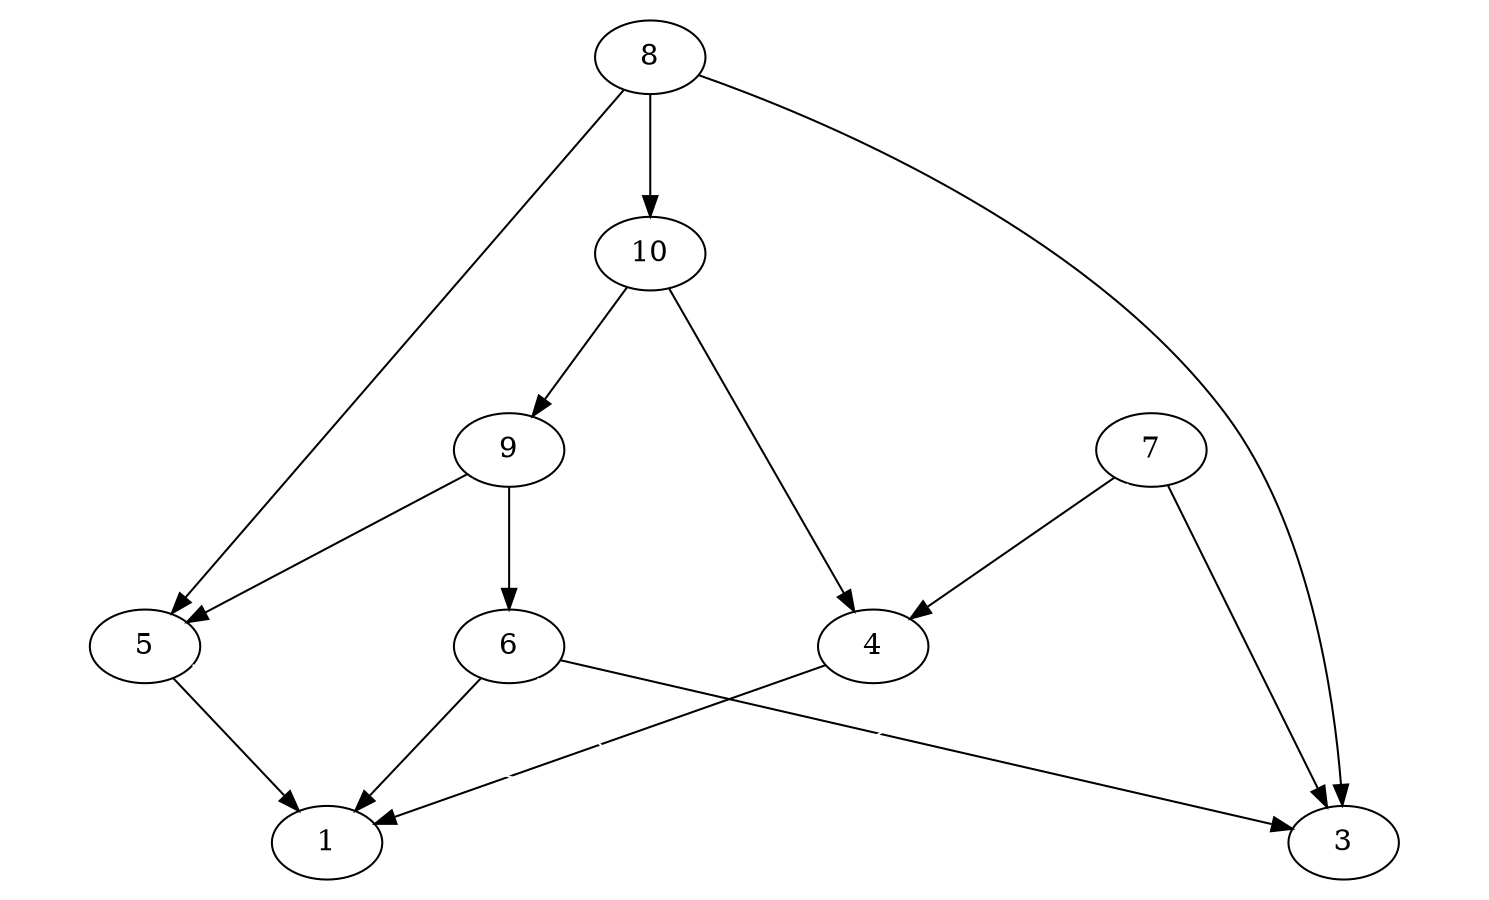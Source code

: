 digraph fgl {
	margin = "0"
	page = "10,6"
	size = "10,6"
	ratio = "fill"
        1 
	2 [color="white" style="filled" fillcolor="white" fontcolor="white"]
        3
        4
        5
        6
        7
        8
        9
        10 
        6 -> 1 
        5 -> 1 
        4 -> 1 
        5 -> 2 [color="white"]
        6 -> 3
        6 -> 2 [color="white"]
        7 -> 4
        7 -> 3
        7 -> 2 [color="white"]
        8 -> 3 
        8 -> 5
        8 -> 10
        9 -> 5
        9 -> 6
        10 -> 4
        10 -> 9
}
